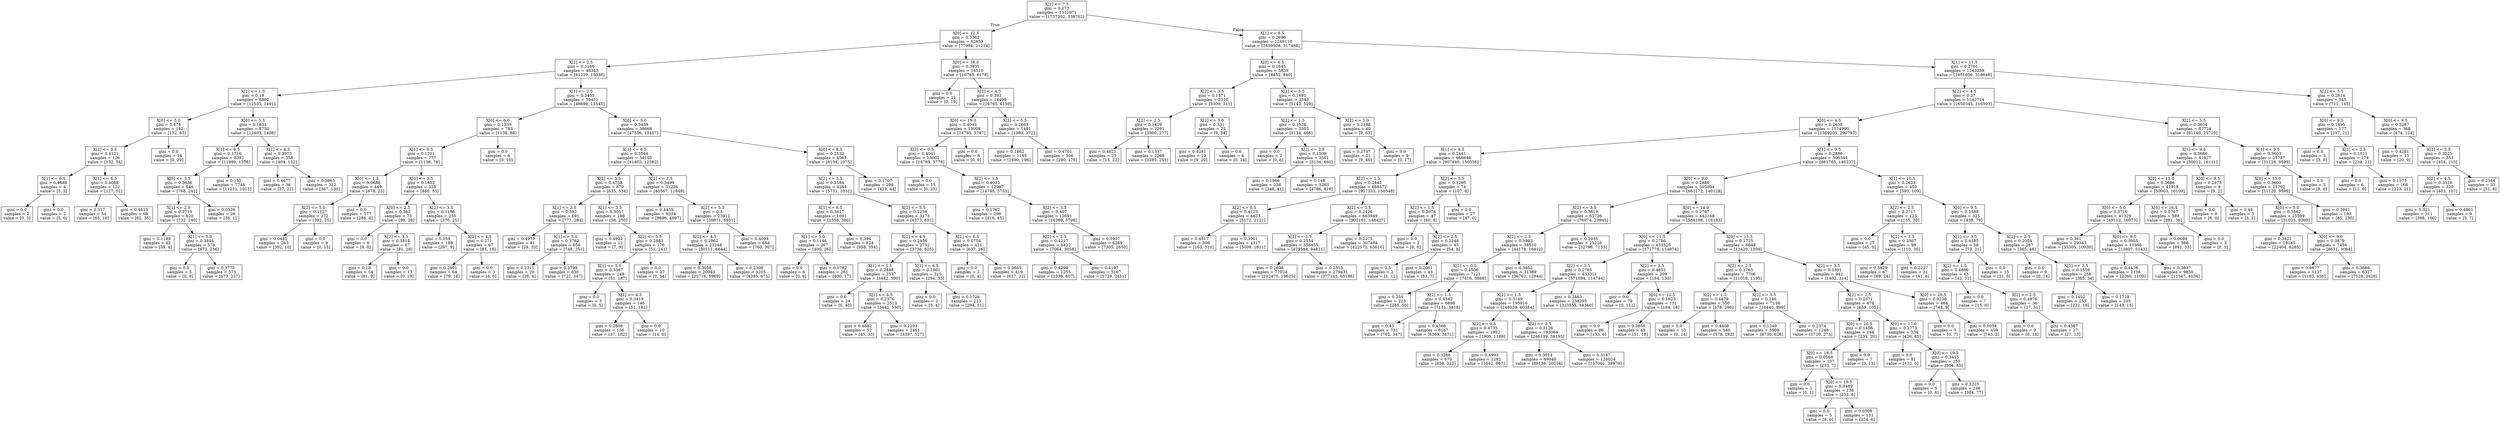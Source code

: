 digraph Tree {
node [shape=box] ;
0 [label="X[1] <= 7.5\ngini = 0.273\nsamples = 1311971\nvalue = [1737502, 338702]"] ;
1 [label="X[0] <= 12.5\ngini = 0.3362\nsamples = 62853\nvalue = [77994, 21214]"] ;
0 -> 1 [labeldistance=2.5, labelangle=45, headlabel="True"] ;
2 [label="X[2] <= 2.5\ngini = 0.3166\nsamples = 48343\nvalue = [61229, 15036]"] ;
1 -> 2 ;
3 [label="X[2] <= 1.5\ngini = 0.19\nsamples = 8892\nvalue = [12535, 1491]"] ;
2 -> 3 ;
4 [label="X[0] <= 5.0\ngini = 0.474\nsamples = 142\nvalue = [132, 83]"] ;
3 -> 4 ;
5 [label="X[2] <= 0.5\ngini = 0.4121\nsamples = 126\nvalue = [132, 54]"] ;
4 -> 5 ;
6 [label="X[1] <= 6.5\ngini = 0.4688\nsamples = 4\nvalue = [5, 3]"] ;
5 -> 6 ;
7 [label="gini = 0.0\nsamples = 2\nvalue = [0, 3]"] ;
6 -> 7 ;
8 [label="gini = 0.0\nsamples = 2\nvalue = [5, 0]"] ;
6 -> 8 ;
9 [label="X[1] <= 6.5\ngini = 0.4088\nsamples = 122\nvalue = [127, 51]"] ;
5 -> 9 ;
10 [label="gini = 0.317\nsamples = 54\nvalue = [65, 16]"] ;
9 -> 10 ;
11 [label="gini = 0.4613\nsamples = 68\nvalue = [62, 35]"] ;
9 -> 11 ;
12 [label="gini = 0.0\nsamples = 16\nvalue = [0, 29]"] ;
4 -> 12 ;
13 [label="X[0] <= 5.5\ngini = 0.1831\nsamples = 8750\nvalue = [12403, 1408]"] ;
3 -> 13 ;
14 [label="X[1] <= 6.5\ngini = 0.1716\nsamples = 8392\nvalue = [11999, 1256]"] ;
13 -> 14 ;
15 [label="X[0] <= 3.5\ngini = 0.3636\nsamples = 646\nvalue = [768, 241]"] ;
14 -> 15 ;
16 [label="X[1] <= 2.0\ngini = 0.3719\nsamples = 620\nvalue = [732, 240]"] ;
15 -> 16 ;
17 [label="gini = 0.1189\nsamples = 42\nvalue = [59, 4]"] ;
16 -> 17 ;
18 [label="X[1] <= 5.0\ngini = 0.3844\nsamples = 578\nvalue = [673, 236]"] ;
16 -> 18 ;
19 [label="gini = 0.0\nsamples = 5\nvalue = [0, 9]"] ;
18 -> 19 ;
20 [label="gini = 0.3772\nsamples = 573\nvalue = [673, 227]"] ;
18 -> 20 ;
21 [label="gini = 0.0526\nsamples = 26\nvalue = [36, 1]"] ;
15 -> 21 ;
22 [label="gini = 0.152\nsamples = 7746\nvalue = [11231, 1015]"] ;
14 -> 22 ;
23 [label="X[1] <= 6.5\ngini = 0.3973\nsamples = 358\nvalue = [404, 152]"] ;
13 -> 23 ;
24 [label="gini = 0.4677\nsamples = 36\nvalue = [37, 22]"] ;
23 -> 24 ;
25 [label="gini = 0.3863\nsamples = 322\nvalue = [367, 130]"] ;
23 -> 25 ;
26 [label="X[1] <= 2.5\ngini = 0.3405\nsamples = 39451\nvalue = [48694, 13545]"] ;
2 -> 26 ;
27 [label="X[0] <= 6.0\ngini = 0.1333\nsamples = 783\nvalue = [1138, 88]"] ;
26 -> 27 ;
28 [label="X[1] <= 0.5\ngini = 0.1201\nsamples = 777\nvalue = [1138, 78]"] ;
27 -> 28 ;
29 [label="X[0] <= 1.5\ngini = 0.0686\nsamples = 449\nvalue = [678, 25]"] ;
28 -> 29 ;
30 [label="X[2] <= 5.0\ngini = 0.1127\nsamples = 272\nvalue = [392, 25]"] ;
29 -> 30 ;
31 [label="gini = 0.0485\nsamples = 263\nvalue = [392, 10]"] ;
30 -> 31 ;
32 [label="gini = 0.0\nsamples = 9\nvalue = [0, 15]"] ;
30 -> 32 ;
33 [label="gini = 0.0\nsamples = 177\nvalue = [286, 0]"] ;
29 -> 33 ;
34 [label="X[0] <= 3.5\ngini = 0.1853\nsamples = 328\nvalue = [460, 53]"] ;
28 -> 34 ;
35 [label="X[0] <= 2.5\ngini = 0.362\nsamples = 73\nvalue = [90, 28]"] ;
34 -> 35 ;
36 [label="gini = 0.0\nsamples = 6\nvalue = [9, 0]"] ;
35 -> 36 ;
37 [label="X[2] <= 3.5\ngini = 0.3818\nsamples = 67\nvalue = [81, 28]"] ;
35 -> 37 ;
38 [label="gini = 0.18\nsamples = 54\nvalue = [81, 9]"] ;
37 -> 38 ;
39 [label="gini = 0.0\nsamples = 13\nvalue = [0, 19]"] ;
37 -> 39 ;
40 [label="X[2] <= 3.5\ngini = 0.1186\nsamples = 255\nvalue = [370, 25]"] ;
34 -> 40 ;
41 [label="gini = 0.059\nsamples = 188\nvalue = [287, 9]"] ;
40 -> 41 ;
42 [label="X[2] <= 4.5\ngini = 0.271\nsamples = 67\nvalue = [83, 16]"] ;
40 -> 42 ;
43 [label="gini = 0.2801\nsamples = 64\nvalue = [79, 16]"] ;
42 -> 43 ;
44 [label="gini = 0.0\nsamples = 3\nvalue = [4, 0]"] ;
42 -> 44 ;
45 [label="gini = 0.0\nsamples = 6\nvalue = [0, 10]"] ;
27 -> 45 ;
46 [label="X[0] <= 5.0\ngini = 0.3438\nsamples = 38668\nvalue = [47556, 13457]"] ;
26 -> 46 ;
47 [label="X[1] <= 6.5\ngini = 0.3544\nsamples = 34105\nvalue = [41402, 12382]"] ;
46 -> 47 ;
48 [label="X[2] <= 3.5\ngini = 0.4758\nsamples = 879\nvalue = [835, 534]"] ;
47 -> 48 ;
49 [label="X[1] <= 3.5\ngini = 0.392\nsamples = 691\nvalue = [777, 284]"] ;
48 -> 49 ;
50 [label="gini = 0.4979\nsamples = 41\nvalue = [29, 33]"] ;
49 -> 50 ;
51 [label="X[1] <= 5.0\ngini = 0.3762\nsamples = 650\nvalue = [748, 251]"] ;
49 -> 51 ;
52 [label="gini = 0.2311\nsamples = 20\nvalue = [26, 4]"] ;
51 -> 52 ;
53 [label="gini = 0.3799\nsamples = 630\nvalue = [722, 247]"] ;
51 -> 53 ;
54 [label="X[1] <= 3.5\ngini = 0.3057\nsamples = 188\nvalue = [58, 250]"] ;
48 -> 54 ;
55 [label="gini = 0.4922\nsamples = 12\nvalue = [7, 9]"] ;
54 -> 55 ;
56 [label="X[2] <= 5.5\ngini = 0.2883\nsamples = 176\nvalue = [51, 241]"] ;
54 -> 56 ;
57 [label="X[1] <= 5.0\ngini = 0.3367\nsamples = 149\nvalue = [51, 187]"] ;
56 -> 57 ;
58 [label="gini = 0.0\nsamples = 3\nvalue = [0, 5]"] ;
57 -> 58 ;
59 [label="X[2] <= 4.5\ngini = 0.3419\nsamples = 146\nvalue = [51, 182]"] ;
57 -> 59 ;
60 [label="gini = 0.2808\nsamples = 136\nvalue = [37, 182]"] ;
59 -> 60 ;
61 [label="gini = 0.0\nsamples = 10\nvalue = [14, 0]"] ;
59 -> 61 ;
62 [label="gini = 0.0\nsamples = 27\nvalue = [0, 54]"] ;
56 -> 62 ;
63 [label="X[2] <= 3.5\ngini = 0.3499\nsamples = 33226\nvalue = [40567, 11848]"] ;
47 -> 63 ;
64 [label="gini = 0.4459\nsamples = 9314\nvalue = [9696, 4897]"] ;
63 -> 64 ;
65 [label="X[2] <= 5.5\ngini = 0.3\nsamples = 23912\nvalue = [30871, 6951]"] ;
63 -> 65 ;
66 [label="X[2] <= 4.5\ngini = 0.2962\nsamples = 23248\nvalue = [30111, 6644]"] ;
65 -> 66 ;
67 [label="gini = 0.3058\nsamples = 20043\nvalue = [25716, 5969]"] ;
66 -> 67 ;
68 [label="gini = 0.2308\nsamples = 3205\nvalue = [4395, 675]"] ;
66 -> 68 ;
69 [label="gini = 0.4099\nsamples = 664\nvalue = [760, 307]"] ;
65 -> 69 ;
70 [label="X[0] <= 8.5\ngini = 0.2532\nsamples = 4563\nvalue = [6154, 1075]"] ;
46 -> 70 ;
71 [label="X[2] <= 3.5\ngini = 0.2584\nsamples = 4264\nvalue = [5731, 1031]"] ;
70 -> 71 ;
72 [label="X[1] <= 6.5\ngini = 0.3417\nsamples = 1091\nvalue = [1358, 380]"] ;
71 -> 72 ;
73 [label="X[1] <= 5.0\ngini = 0.1146\nsamples = 267\nvalue = [400, 26]"] ;
72 -> 73 ;
74 [label="gini = 0.0\nsamples = 6\nvalue = [0, 9]"] ;
73 -> 74 ;
75 [label="gini = 0.0782\nsamples = 261\nvalue = [400, 17]"] ;
73 -> 75 ;
76 [label="gini = 0.394\nsamples = 824\nvalue = [958, 354]"] ;
72 -> 76 ;
77 [label="X[2] <= 5.5\ngini = 0.2256\nsamples = 3173\nvalue = [4373, 651]"] ;
71 -> 77 ;
78 [label="X[2] <= 4.5\ngini = 0.2456\nsamples = 2752\nvalue = [3736, 625]"] ;
77 -> 78 ;
79 [label="X[1] <= 5.5\ngini = 0.2498\nsamples = 2537\nvalue = [3442, 590]"] ;
78 -> 79 ;
80 [label="gini = 0.0\nsamples = 24\nvalue = [0, 40]"] ;
79 -> 80 ;
81 [label="X[1] <= 6.5\ngini = 0.2376\nsamples = 2513\nvalue = [3442, 550]"] ;
79 -> 81 ;
82 [label="gini = 0.4882\nsamples = 52\nvalue = [45, 33]"] ;
81 -> 82 ;
83 [label="gini = 0.2293\nsamples = 2461\nvalue = [3397, 517]"] ;
81 -> 83 ;
84 [label="X[1] <= 6.5\ngini = 0.1901\nsamples = 215\nvalue = [294, 35]"] ;
78 -> 84 ;
85 [label="gini = 0.0\nsamples = 2\nvalue = [0, 4]"] ;
84 -> 85 ;
86 [label="gini = 0.1726\nsamples = 213\nvalue = [294, 31]"] ;
84 -> 86 ;
87 [label="X[1] <= 6.5\ngini = 0.0754\nsamples = 421\nvalue = [637, 26]"] ;
77 -> 87 ;
88 [label="gini = 0.0\nsamples = 2\nvalue = [0, 4]"] ;
87 -> 88 ;
89 [label="gini = 0.0645\nsamples = 419\nvalue = [637, 22]"] ;
87 -> 89 ;
90 [label="gini = 0.1707\nsamples = 299\nvalue = [423, 44]"] ;
70 -> 90 ;
91 [label="X[0] <= 16.0\ngini = 0.3935\nsamples = 14510\nvalue = [16765, 6178]"] ;
1 -> 91 ;
92 [label="gini = 0.0\nsamples = 11\nvalue = [0, 19]"] ;
91 -> 92 ;
93 [label="X[2] <= 4.5\ngini = 0.393\nsamples = 14499\nvalue = [16765, 6159]"] ;
91 -> 93 ;
94 [label="X[0] <= 19.0\ngini = 0.4043\nsamples = 13008\nvalue = [14785, 5787]"] ;
93 -> 94 ;
95 [label="X[2] <= 0.5\ngini = 0.4041\nsamples = 13002\nvalue = [14785, 5778]"] ;
94 -> 95 ;
96 [label="gini = 0.0\nsamples = 15\nvalue = [0, 25]"] ;
95 -> 96 ;
97 [label="X[2] <= 1.5\ngini = 0.4033\nsamples = 12987\nvalue = [14785, 5753]"] ;
95 -> 97 ;
98 [label="gini = 0.1762\nsamples = 296\nvalue = [416, 45]"] ;
97 -> 98 ;
99 [label="X[2] <= 3.5\ngini = 0.407\nsamples = 12691\nvalue = [14369, 5708]"] ;
97 -> 99 ;
100 [label="X[2] <= 2.5\ngini = 0.4217\nsamples = 6422\nvalue = [7064, 3058]"] ;
99 -> 100 ;
101 [label="gini = 0.4296\nsamples = 1255\nvalue = [1336, 607]"] ;
100 -> 101 ;
102 [label="gini = 0.4197\nsamples = 5167\nvalue = [5728, 2451]"] ;
100 -> 102 ;
103 [label="gini = 0.3907\nsamples = 6269\nvalue = [7305, 2650]"] ;
99 -> 103 ;
104 [label="gini = 0.0\nsamples = 6\nvalue = [0, 9]"] ;
94 -> 104 ;
105 [label="X[2] <= 5.5\ngini = 0.2663\nsamples = 1491\nvalue = [1980, 372]"] ;
93 -> 105 ;
106 [label="gini = 0.1862\nsamples = 1185\nvalue = [1690, 196]"] ;
105 -> 106 ;
107 [label="gini = 0.4701\nsamples = 306\nvalue = [290, 176]"] ;
105 -> 107 ;
108 [label="X[1] <= 8.5\ngini = 0.2696\nsamples = 1249118\nvalue = [1659508, 317488]"] ;
0 -> 108 [labeldistance=2.5, labelangle=-45, headlabel="False"] ;
109 [label="X[0] <= 6.5\ngini = 0.1645\nsamples = 5859\nvalue = [8452, 840]"] ;
108 -> 109 ;
110 [label="X[2] <= 3.5\ngini = 0.1571\nsamples = 2316\nvalue = [3309, 311]"] ;
109 -> 110 ;
111 [label="X[2] <= 2.5\ngini = 0.1429\nsamples = 2291\nvalue = [3300, 277]"] ;
110 -> 111 ;
112 [label="gini = 0.4821\nsamples = 23\nvalue = [15, 22]"] ;
111 -> 112 ;
113 [label="gini = 0.1337\nsamples = 2268\nvalue = [3285, 255]"] ;
111 -> 113 ;
114 [label="X[2] <= 5.0\ngini = 0.331\nsamples = 25\nvalue = [9, 34]"] ;
110 -> 114 ;
115 [label="gini = 0.4281\nsamples = 19\nvalue = [9, 20]"] ;
114 -> 115 ;
116 [label="gini = 0.0\nsamples = 6\nvalue = [0, 14]"] ;
114 -> 116 ;
117 [label="X[2] <= 3.5\ngini = 0.1691\nsamples = 3543\nvalue = [5143, 529]"] ;
109 -> 117 ;
118 [label="X[2] <= 1.5\ngini = 0.1526\nsamples = 3503\nvalue = [5134, 466]"] ;
117 -> 118 ;
119 [label="gini = 0.0\nsamples = 2\nvalue = [0, 6]"] ;
118 -> 119 ;
120 [label="X[2] <= 2.5\ngini = 0.1509\nsamples = 3501\nvalue = [5134, 460]"] ;
118 -> 120 ;
121 [label="gini = 0.1886\nsamples = 238\nvalue = [348, 41]"] ;
120 -> 121 ;
122 [label="gini = 0.148\nsamples = 3263\nvalue = [4786, 419]"] ;
120 -> 122 ;
123 [label="X[2] <= 5.0\ngini = 0.2188\nsamples = 40\nvalue = [9, 63]"] ;
117 -> 123 ;
124 [label="gini = 0.2737\nsamples = 31\nvalue = [9, 46]"] ;
123 -> 124 ;
125 [label="gini = 0.0\nsamples = 9\nvalue = [0, 17]"] ;
123 -> 125 ;
126 [label="X[1] <= 11.5\ngini = 0.2701\nsamples = 1243259\nvalue = [1651056, 316648]"] ;
108 -> 126 ;
127 [label="X[2] <= 4.5\ngini = 0.27\nsamples = 1242714\nvalue = [1650345, 316503]"] ;
126 -> 127 ;
128 [label="X[0] <= 4.5\ngini = 0.2638\nsamples = 1174990\nvalue = [1569205, 290793]"] ;
127 -> 128 ;
129 [label="X[1] <= 9.5\ngini = 0.2441\nsamples = 668646\nvalue = [907440, 150556]"] ;
128 -> 129 ;
130 [label="X[2] <= 1.5\ngini = 0.2441\nsamples = 668572\nvalue = [907333, 150548]"] ;
129 -> 130 ;
131 [label="X[2] <= 0.5\ngini = 0.4125\nsamples = 4623\nvalue = [5172, 2121]"] ;
130 -> 131 ;
132 [label="gini = 0.4517\nsamples = 306\nvalue = [163, 310]"] ;
131 -> 132 ;
133 [label="gini = 0.3901\nsamples = 4317\nvalue = [5009, 1811]"] ;
131 -> 133 ;
134 [label="X[2] <= 3.5\ngini = 0.2426\nsamples = 663949\nvalue = [902161, 148427]"] ;
130 -> 134 ;
135 [label="X[2] <= 2.5\ngini = 0.2554\nsamples = 356455\nvalue = [479588, 84811]"] ;
134 -> 135 ;
136 [label="gini = 0.2698\nsamples = 77024\nvalue = [102475, 19625]"] ;
135 -> 136 ;
137 [label="gini = 0.2513\nsamples = 279431\nvalue = [377113, 65186]"] ;
135 -> 137 ;
138 [label="gini = 0.2275\nsamples = 307494\nvalue = [422573, 63616]"] ;
134 -> 138 ;
139 [label="X[2] <= 3.5\ngini = 0.1295\nsamples = 74\nvalue = [107, 8]"] ;
129 -> 139 ;
140 [label="X[2] <= 1.5\ngini = 0.2076\nsamples = 47\nvalue = [60, 8]"] ;
139 -> 140 ;
141 [label="gini = 0.0\nsamples = 2\nvalue = [6, 0]"] ;
140 -> 141 ;
142 [label="X[2] <= 2.5\ngini = 0.2248\nsamples = 45\nvalue = [54, 8]"] ;
140 -> 142 ;
143 [label="gini = 0.5\nsamples = 2\nvalue = [1, 1]"] ;
142 -> 143 ;
144 [label="gini = 0.2061\nsamples = 43\nvalue = [53, 7]"] ;
142 -> 144 ;
145 [label="gini = 0.0\nsamples = 27\nvalue = [47, 0]"] ;
139 -> 145 ;
146 [label="X[1] <= 9.5\ngini = 0.2886\nsamples = 506344\nvalue = [661765, 140237]"] ;
128 -> 146 ;
147 [label="X[0] <= 9.0\ngini = 0.2886\nsamples = 505894\nvalue = [661172, 140128]"] ;
146 -> 147 ;
148 [label="X[2] <= 3.5\ngini = 0.3619\nsamples = 63726\nvalue = [76974, 23945]"] ;
147 -> 148 ;
149 [label="X[2] <= 2.5\ngini = 0.3993\nsamples = 38510\nvalue = [44178, 16812]"] ;
148 -> 149 ;
150 [label="X[2] <= 0.5\ngini = 0.4506\nsamples = 7121\nvalue = [7416, 3868]"] ;
149 -> 150 ;
151 [label="gini = 0.254\nsamples = 223\nvalue = [285, 50]"] ;
150 -> 151 ;
152 [label="X[2] <= 1.5\ngini = 0.4542\nsamples = 6898\nvalue = [7131, 3818]"] ;
150 -> 152 ;
153 [label="gini = 0.43\nsamples = 731\nvalue = [762, 347]"] ;
152 -> 153 ;
154 [label="gini = 0.4566\nsamples = 6167\nvalue = [6369, 3471]"] ;
152 -> 154 ;
155 [label="gini = 0.3852\nsamples = 31389\nvalue = [36762, 12944]"] ;
149 -> 155 ;
156 [label="gini = 0.2935\nsamples = 25216\nvalue = [32796, 7133]"] ;
148 -> 156 ;
157 [label="X[0] <= 14.0\ngini = 0.2767\nsamples = 442168\nvalue = [584198, 116183]"] ;
147 -> 157 ;
158 [label="X[0] <= 11.5\ngini = 0.2786\nsamples = 433520\nvalue = [571778, 114874]"] ;
157 -> 158 ;
159 [label="X[2] <= 3.5\ngini = 0.2785\nsamples = 433311\nvalue = [571594, 114744]"] ;
158 -> 159 ;
160 [label="X[2] <= 1.5\ngini = 0.3149\nsamples = 195016\nvalue = [248039, 60384]"] ;
159 -> 160 ;
161 [label="X[2] <= 0.5\ngini = 0.4735\nsamples = 1952\nvalue = [1900, 1189]"] ;
160 -> 161 ;
162 [label="gini = 0.3266\nsamples = 670\nvalue = [858, 222]"] ;
161 -> 162 ;
163 [label="gini = 0.4993\nsamples = 1282\nvalue = [1042, 967]"] ;
161 -> 163 ;
164 [label="X[2] <= 2.5\ngini = 0.3126\nsamples = 193064\nvalue = [246139, 59195]"] ;
160 -> 164 ;
165 [label="gini = 0.3014\nsamples = 69040\nvalue = [89138, 20216]"] ;
164 -> 165 ;
166 [label="gini = 0.3187\nsamples = 124024\nvalue = [157001, 38979]"] ;
164 -> 166 ;
167 [label="gini = 0.2463\nsamples = 238295\nvalue = [323555, 54360]"] ;
159 -> 167 ;
168 [label="X[2] <= 3.5\ngini = 0.4852\nsamples = 209\nvalue = [184, 130]"] ;
158 -> 168 ;
169 [label="gini = 0.0\nsamples = 78\nvalue = [0, 112]"] ;
168 -> 169 ;
170 [label="X[0] <= 12.5\ngini = 0.1623\nsamples = 131\nvalue = [184, 18]"] ;
168 -> 170 ;
171 [label="gini = 0.0\nsamples = 86\nvalue = [133, 0]"] ;
170 -> 171 ;
172 [label="gini = 0.3856\nsamples = 45\nvalue = [51, 18]"] ;
170 -> 172 ;
173 [label="X[0] <= 15.5\ngini = 0.1725\nsamples = 8648\nvalue = [12420, 1309]"] ;
157 -> 173 ;
174 [label="X[2] <= 2.5\ngini = 0.1765\nsamples = 7706\nvalue = [11018, 1195]"] ;
173 -> 174 ;
175 [label="X[2] <= 1.5\ngini = 0.4479\nsamples = 550\nvalue = [578, 296]"] ;
174 -> 175 ;
176 [label="gini = 0.0\nsamples = 10\nvalue = [0, 14]"] ;
175 -> 176 ;
177 [label="gini = 0.4408\nsamples = 540\nvalue = [578, 282]"] ;
175 -> 177 ;
178 [label="X[2] <= 3.5\ngini = 0.146\nsamples = 7156\nvalue = [10440, 899]"] ;
174 -> 178 ;
179 [label="gini = 0.1249\nsamples = 5908\nvalue = [8730, 626]"] ;
178 -> 179 ;
180 [label="gini = 0.2374\nsamples = 1248\nvalue = [1710, 273]"] ;
178 -> 180 ;
181 [label="X[2] <= 3.5\ngini = 0.1391\nsamples = 942\nvalue = [1402, 114]"] ;
173 -> 181 ;
182 [label="X[2] <= 2.5\ngini = 0.2371\nsamples = 478\nvalue = [659, 105]"] ;
181 -> 182 ;
183 [label="X[0] <= 20.5\ngini = 0.1456\nsamples = 144\nvalue = [233, 20]"] ;
182 -> 183 ;
184 [label="X[0] <= 18.5\ngini = 0.0566\nsamples = 137\nvalue = [233, 7]"] ;
183 -> 184 ;
185 [label="gini = 0.0\nsamples = 1\nvalue = [0, 1]"] ;
184 -> 185 ;
186 [label="X[0] <= 19.5\ngini = 0.0489\nsamples = 136\nvalue = [233, 6]"] ;
184 -> 186 ;
187 [label="gini = 0.0\nsamples = 5\nvalue = [9, 0]"] ;
186 -> 187 ;
188 [label="gini = 0.0508\nsamples = 131\nvalue = [224, 6]"] ;
186 -> 188 ;
189 [label="gini = 0.0\nsamples = 7\nvalue = [0, 13]"] ;
183 -> 189 ;
190 [label="X[0] <= 17.0\ngini = 0.2773\nsamples = 334\nvalue = [426, 85]"] ;
182 -> 190 ;
191 [label="gini = 0.0\nsamples = 81\nvalue = [122, 0]"] ;
190 -> 191 ;
192 [label="X[0] <= 19.5\ngini = 0.3415\nsamples = 253\nvalue = [304, 85]"] ;
190 -> 192 ;
193 [label="gini = 0.0\nsamples = 5\nvalue = [0, 8]"] ;
192 -> 193 ;
194 [label="gini = 0.3225\nsamples = 248\nvalue = [304, 77]"] ;
192 -> 194 ;
195 [label="X[0] <= 20.5\ngini = 0.0236\nsamples = 464\nvalue = [743, 9]"] ;
181 -> 195 ;
196 [label="gini = 0.0\nsamples = 5\nvalue = [0, 7]"] ;
195 -> 196 ;
197 [label="gini = 0.0054\nsamples = 459\nvalue = [743, 2]"] ;
195 -> 197 ;
198 [label="X[1] <= 10.5\ngini = 0.2623\nsamples = 450\nvalue = [593, 109]"] ;
146 -> 198 ;
199 [label="X[2] <= 2.5\ngini = 0.2717\nsamples = 125\nvalue = [155, 30]"] ;
198 -> 199 ;
200 [label="gini = 0.0\nsamples = 27\nvalue = [45, 0]"] ;
199 -> 200 ;
201 [label="X[2] <= 3.5\ngini = 0.3367\nsamples = 98\nvalue = [110, 30]"] ;
199 -> 201 ;
202 [label="gini = 0.3829\nsamples = 67\nvalue = [69, 24]"] ;
201 -> 202 ;
203 [label="gini = 0.2227\nsamples = 31\nvalue = [41, 6]"] ;
201 -> 203 ;
204 [label="X[0] <= 9.5\ngini = 0.2589\nsamples = 325\nvalue = [438, 79]"] ;
198 -> 204 ;
205 [label="X[2] <= 3.5\ngini = 0.4185\nsamples = 58\nvalue = [73, 31]"] ;
204 -> 205 ;
206 [label="X[2] <= 1.5\ngini = 0.4886\nsamples = 43\nvalue = [42, 31]"] ;
205 -> 206 ;
207 [label="gini = 0.0\nsamples = 7\nvalue = [15, 0]"] ;
206 -> 207 ;
208 [label="X[2] <= 2.5\ngini = 0.4976\nsamples = 36\nvalue = [27, 31]"] ;
206 -> 208 ;
209 [label="gini = 0.0\nsamples = 9\nvalue = [0, 18]"] ;
208 -> 209 ;
210 [label="gini = 0.4387\nsamples = 27\nvalue = [27, 13]"] ;
208 -> 210 ;
211 [label="gini = 0.0\nsamples = 15\nvalue = [31, 0]"] ;
205 -> 211 ;
212 [label="X[2] <= 2.5\ngini = 0.2054\nsamples = 267\nvalue = [365, 48]"] ;
204 -> 212 ;
213 [label="gini = 0.0\nsamples = 9\nvalue = [0, 14]"] ;
212 -> 213 ;
214 [label="X[2] <= 3.5\ngini = 0.1559\nsamples = 258\nvalue = [365, 34]"] ;
212 -> 214 ;
215 [label="gini = 0.1452\nsamples = 155\nvalue = [222, 19]"] ;
214 -> 215 ;
216 [label="gini = 0.1718\nsamples = 103\nvalue = [143, 15]"] ;
214 -> 216 ;
217 [label="X[2] <= 5.5\ngini = 0.3654\nsamples = 67724\nvalue = [81140, 25710]"] ;
127 -> 217 ;
218 [label="X[1] <= 9.5\ngini = 0.3686\nsamples = 41927\nvalue = [50012, 16111]"] ;
217 -> 218 ;
219 [label="X[0] <= 13.0\ngini = 0.3686\nsamples = 41918\nvalue = [50003, 16109]"] ;
218 -> 219 ;
220 [label="X[0] <= 5.0\ngini = 0.3716\nsamples = 41329\nvalue = [49112, 16073]"] ;
219 -> 220 ;
221 [label="gini = 0.361\nsamples = 29343\nvalue = [35305, 10930]"] ;
220 -> 221 ;
222 [label="X[0] <= 9.0\ngini = 0.3955\nsamples = 11986\nvalue = [13807, 5143]"] ;
220 -> 222 ;
223 [label="gini = 0.4416\nsamples = 2136\nvalue = [2260, 1109]"] ;
222 -> 223 ;
224 [label="gini = 0.3837\nsamples = 9850\nvalue = [11547, 4034]"] ;
222 -> 224 ;
225 [label="X[0] <= 16.5\ngini = 0.0747\nsamples = 589\nvalue = [891, 36]"] ;
219 -> 225 ;
226 [label="gini = 0.0689\nsamples = 586\nvalue = [891, 33]"] ;
225 -> 226 ;
227 [label="gini = 0.0\nsamples = 3\nvalue = [0, 3]"] ;
225 -> 227 ;
228 [label="X[0] <= 9.5\ngini = 0.2975\nsamples = 9\nvalue = [9, 2]"] ;
218 -> 228 ;
229 [label="gini = 0.0\nsamples = 6\nvalue = [6, 0]"] ;
228 -> 229 ;
230 [label="gini = 0.48\nsamples = 3\nvalue = [3, 2]"] ;
228 -> 230 ;
231 [label="X[1] <= 9.5\ngini = 0.3603\nsamples = 25797\nvalue = [31128, 9599]"] ;
217 -> 231 ;
232 [label="X[0] <= 13.0\ngini = 0.3603\nsamples = 25792\nvalue = [31120, 9599]"] ;
231 -> 232 ;
233 [label="X[0] <= 5.0\ngini = 0.3562\nsamples = 25599\nvalue = [31035, 9369]"] ;
232 -> 233 ;
234 [label="gini = 0.3422\nsamples = 18145\nvalue = [22404, 6285]"] ;
233 -> 234 ;
235 [label="X[0] <= 9.0\ngini = 0.3879\nsamples = 7454\nvalue = [8631, 3084]"] ;
233 -> 235 ;
236 [label="gini = 0.4677\nsamples = 1127\nvalue = [1103, 656]"] ;
235 -> 236 ;
237 [label="gini = 0.3688\nsamples = 6327\nvalue = [7528, 2428]"] ;
235 -> 237 ;
238 [label="gini = 0.3941\nsamples = 193\nvalue = [85, 230]"] ;
232 -> 238 ;
239 [label="gini = 0.0\nsamples = 5\nvalue = [8, 0]"] ;
231 -> 239 ;
240 [label="X[2] <= 3.5\ngini = 0.2814\nsamples = 545\nvalue = [711, 145]"] ;
126 -> 240 ;
241 [label="X[0] <= 9.5\ngini = 0.1495\nsamples = 177\nvalue = [237, 21]"] ;
240 -> 241 ;
242 [label="gini = 0.0\nsamples = 3\nvalue = [3, 0]"] ;
241 -> 242 ;
243 [label="X[2] <= 2.5\ngini = 0.1511\nsamples = 174\nvalue = [234, 21]"] ;
241 -> 243 ;
244 [label="gini = 0.0\nsamples = 6\nvalue = [11, 0]"] ;
243 -> 244 ;
245 [label="gini = 0.1573\nsamples = 168\nvalue = [223, 21]"] ;
243 -> 245 ;
246 [label="X[0] <= 9.5\ngini = 0.3287\nsamples = 368\nvalue = [474, 124]"] ;
240 -> 246 ;
247 [label="gini = 0.4281\nsamples = 15\nvalue = [20, 9]"] ;
246 -> 247 ;
248 [label="X[2] <= 5.5\ngini = 0.3225\nsamples = 353\nvalue = [454, 115]"] ;
246 -> 248 ;
249 [label="X[2] <= 4.5\ngini = 0.3316\nsamples = 320\nvalue = [403, 107]"] ;
248 -> 249 ;
250 [label="gini = 0.321\nsamples = 311\nvalue = [398, 100]"] ;
249 -> 250 ;
251 [label="gini = 0.4861\nsamples = 9\nvalue = [5, 7]"] ;
249 -> 251 ;
252 [label="gini = 0.2344\nsamples = 33\nvalue = [51, 8]"] ;
248 -> 252 ;
}